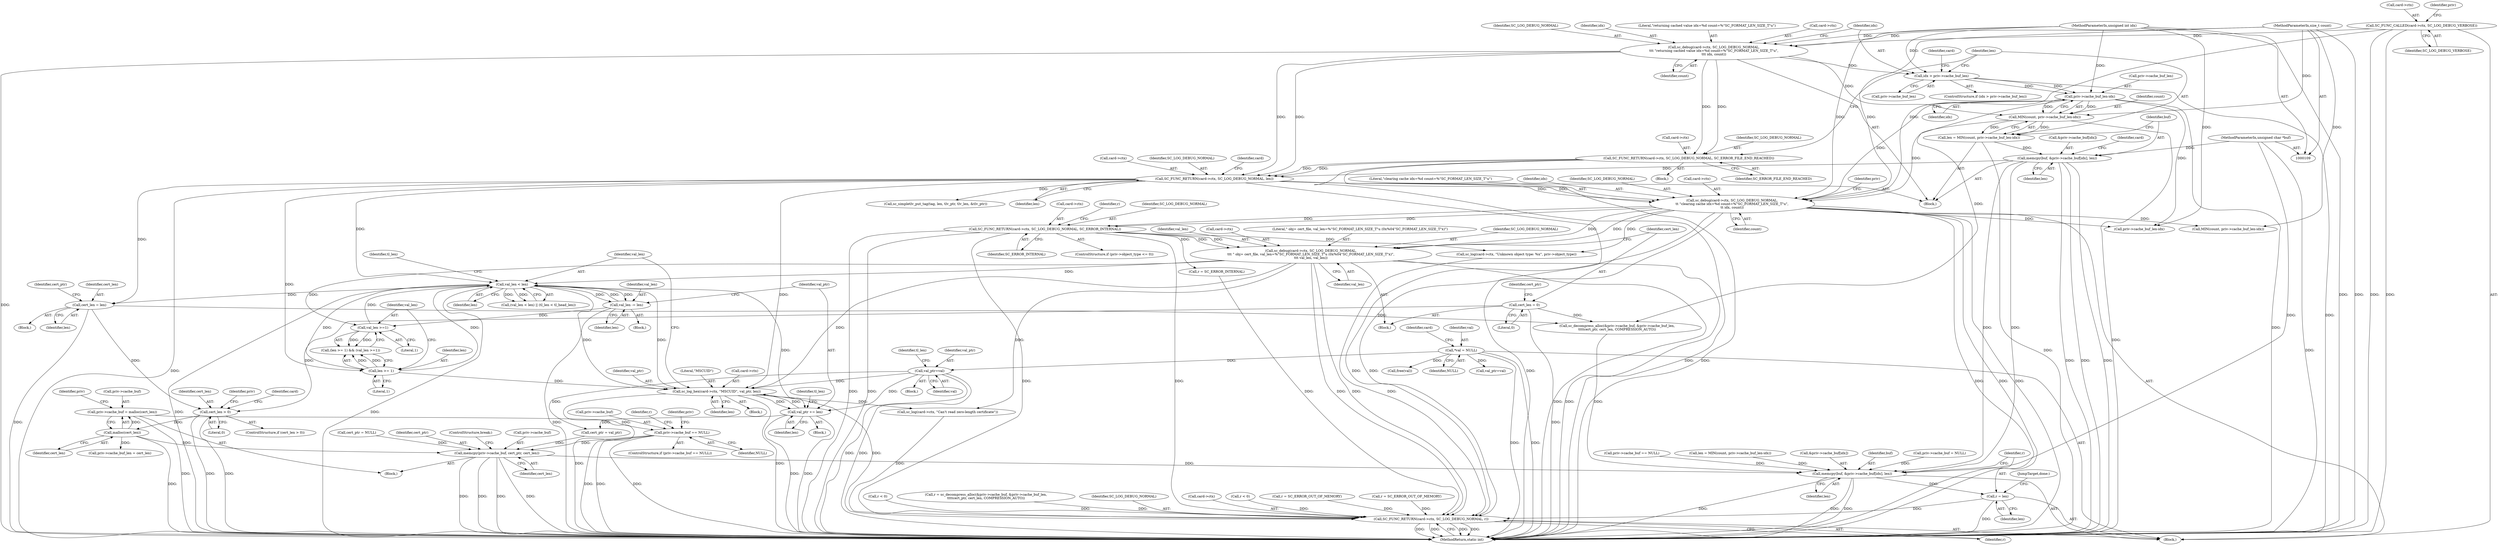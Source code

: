 digraph "0_OpenSC_8fe377e93b4b56060e5bbfb6f3142ceaeca744fa_3@API" {
"1000535" [label="(Call,priv->cache_buf = malloc(cert_len))"];
"1000539" [label="(Call,malloc(cert_len))"];
"1000531" [label="(Call,cert_len > 0)"];
"1000459" [label="(Call,cert_len = len)"];
"1000195" [label="(Call,SC_FUNC_RETURN(card->ctx, SC_LOG_DEBUG_NORMAL, len))"];
"1000171" [label="(Call,SC_FUNC_RETURN(card->ctx, SC_LOG_DEBUG_NORMAL, SC_ERROR_FILE_END_REACHED))"];
"1000156" [label="(Call,sc_debug(card->ctx, SC_LOG_DEBUG_NORMAL,\n\t\t\t \"returning cached value idx=%d count=%\"SC_FORMAT_LEN_SIZE_T\"u\",\n\t\t\t idx, count))"];
"1000146" [label="(Call,SC_FUNC_CALLED(card->ctx, SC_LOG_DEBUG_VERBOSE))"];
"1000111" [label="(MethodParameterIn,unsigned int idx)"];
"1000113" [label="(MethodParameterIn,size_t count)"];
"1000186" [label="(Call,memcpy(buf, &priv->cache_buf[idx], len))"];
"1000112" [label="(MethodParameterIn,unsigned char *buf)"];
"1000177" [label="(Call,len = MIN(count, priv->cache_buf_len-idx))"];
"1000179" [label="(Call,MIN(count, priv->cache_buf_len-idx))"];
"1000181" [label="(Call,priv->cache_buf_len-idx)"];
"1000165" [label="(Call,idx > priv->cache_buf_len)"];
"1000497" [label="(Call,val_len < len)"];
"1000394" [label="(Call,sc_debug(card->ctx, SC_LOG_DEBUG_NORMAL,\n\t\t\t \" obj= cert_file, val_len=%\"SC_FORMAT_LEN_SIZE_T\"u (0x%04\"SC_FORMAT_LEN_SIZE_T\"x)\",\n\t\t\t val_len, val_len))"];
"1000234" [label="(Call,SC_FUNC_RETURN(card->ctx, SC_LOG_DEBUG_NORMAL, SC_ERROR_INTERNAL))"];
"1000201" [label="(Call,sc_debug(card->ctx, SC_LOG_DEBUG_NORMAL,\n\t\t \"clearing cache idx=%d count=%\"SC_FORMAT_LEN_SIZE_T\"u\",\n\t\t idx, count))"];
"1000475" [label="(Call,val_len >=1)"];
"1000423" [label="(Call,val_len -= len)"];
"1000488" [label="(Call,sc_log_hex(card->ctx, \"MSCUID\", val_ptr, len))"];
"1000427" [label="(Call,val_ptr += len)"];
"1000416" [label="(Call,val_ptr=val)"];
"1000130" [label="(Call,*val = NULL)"];
"1000472" [label="(Call,len >= 1)"];
"1000402" [label="(Call,cert_len = 0)"];
"1000542" [label="(Call,priv->cache_buf == NULL)"];
"1000557" [label="(Call,memcpy(priv->cache_buf, cert_ptr, cert_len))"];
"1000600" [label="(Call,memcpy(buf, &priv->cache_buf[idx], len))"];
"1000609" [label="(Call,r = len)"];
"1000621" [label="(Call,SC_FUNC_RETURN(card->ctx, SC_LOG_DEBUG_NORMAL, r))"];
"1000611" [label="(Identifier,len)"];
"1000458" [label="(Block,)"];
"1000473" [label="(Identifier,len)"];
"1000549" [label="(Identifier,r)"];
"1000273" [label="(Block,)"];
"1000461" [label="(Identifier,len)"];
"1000188" [label="(Call,&priv->cache_buf[idx])"];
"1000622" [label="(Call,card->ctx)"];
"1000574" [label="(Call,sc_log(card->ctx, \"Unknown object type: %x\", priv->object_type))"];
"1000544" [label="(Identifier,priv)"];
"1000532" [label="(Identifier,cert_len)"];
"1000425" [label="(Identifier,len)"];
"1000205" [label="(Identifier,SC_LOG_DEBUG_NORMAL)"];
"1000199" [label="(Identifier,SC_LOG_DEBUG_NORMAL)"];
"1000194" [label="(Identifier,len)"];
"1000186" [label="(Call,memcpy(buf, &priv->cache_buf[idx], len))"];
"1000235" [label="(Call,card->ctx)"];
"1000561" [label="(Identifier,cert_ptr)"];
"1000535" [label="(Call,priv->cache_buf = malloc(cert_len))"];
"1000426" [label="(Block,)"];
"1000537" [label="(Identifier,priv)"];
"1000208" [label="(Identifier,count)"];
"1000542" [label="(Call,priv->cache_buf == NULL)"];
"1000166" [label="(Identifier,idx)"];
"1000202" [label="(Call,card->ctx)"];
"1000595" [label="(Call,priv->cache_buf_len-idx)"];
"1000539" [label="(Call,malloc(cert_len))"];
"1000172" [label="(Call,card->ctx)"];
"1000287" [label="(Call,priv->cache_buf == NULL)"];
"1000211" [label="(Identifier,priv)"];
"1000619" [label="(Call,free(val))"];
"1000250" [label="(Call,r < 0)"];
"1000406" [label="(Identifier,cert_ptr)"];
"1000431" [label="(Identifier,tl_len)"];
"1000565" [label="(Call,sc_log(card->ctx, \"Can't read zero-length certificate\"))"];
"1000471" [label="(Call,(len >= 1) && (val_len >=1))"];
"1000514" [label="(Call,sc_decompress_alloc(&priv->cache_buf, &priv->cache_buf_len,\n\t\t\t\tcert_ptr, cert_len, COMPRESSION_AUTO))"];
"1000132" [label="(Identifier,NULL)"];
"1000293" [label="(Call,r = SC_ERROR_OUT_OF_MEMORY)"];
"1000131" [label="(Identifier,val)"];
"1000488" [label="(Call,sc_log_hex(card->ctx, \"MSCUID\", val_ptr, len))"];
"1000582" [label="(Call,r = SC_ERROR_INTERNAL)"];
"1000180" [label="(Identifier,count)"];
"1000412" [label="(Block,)"];
"1000534" [label="(Block,)"];
"1000239" [label="(Identifier,SC_ERROR_INTERNAL)"];
"1000241" [label="(Identifier,r)"];
"1000404" [label="(Literal,0)"];
"1000459" [label="(Call,cert_len = len)"];
"1000359" [label="(Call,sc_simpletlv_put_tag(tag, len, tlv_ptr, tlv_len, &tlv_ptr))"];
"1000200" [label="(Identifier,len)"];
"1000113" [label="(MethodParameterIn,size_t count)"];
"1000493" [label="(Identifier,val_ptr)"];
"1000181" [label="(Call,priv->cache_buf_len-idx)"];
"1000185" [label="(Identifier,idx)"];
"1000162" [label="(Identifier,idx)"];
"1000111" [label="(MethodParameterIn,unsigned int idx)"];
"1000429" [label="(Identifier,len)"];
"1000609" [label="(Call,r = len)"];
"1000497" [label="(Call,val_len < len)"];
"1000165" [label="(Call,idx > priv->cache_buf_len)"];
"1000308" [label="(Call,val_ptr=val)"];
"1000171" [label="(Call,SC_FUNC_RETURN(card->ctx, SC_LOG_DEBUG_NORMAL, SC_ERROR_FILE_END_REACHED))"];
"1000164" [label="(ControlStructure,if (idx > priv->cache_buf_len))"];
"1000395" [label="(Call,card->ctx)"];
"1000608" [label="(Identifier,len)"];
"1000163" [label="(Identifier,count)"];
"1000554" [label="(Identifier,priv)"];
"1000562" [label="(Identifier,cert_len)"];
"1000533" [label="(Literal,0)"];
"1000417" [label="(Identifier,val_ptr)"];
"1000394" [label="(Call,sc_debug(card->ctx, SC_LOG_DEBUG_NORMAL,\n\t\t\t \" obj= cert_file, val_len=%\"SC_FORMAT_LEN_SIZE_T\"u (0x%04\"SC_FORMAT_LEN_SIZE_T\"x)\",\n\t\t\t val_len, val_len))"];
"1000147" [label="(Call,card->ctx)"];
"1000177" [label="(Call,len = MIN(count, priv->cache_buf_len-idx))"];
"1000543" [label="(Call,priv->cache_buf)"];
"1000548" [label="(Call,r = SC_ERROR_OUT_OF_MEMORY)"];
"1000463" [label="(Identifier,cert_ptr)"];
"1000399" [label="(Literal,\" obj= cert_file, val_len=%\"SC_FORMAT_LEN_SIZE_T\"u (0x%04\"SC_FORMAT_LEN_SIZE_T\"x)\")"];
"1000401" [label="(Identifier,val_len)"];
"1000546" [label="(Identifier,NULL)"];
"1000402" [label="(Call,cert_len = 0)"];
"1000238" [label="(Identifier,SC_LOG_DEBUG_NORMAL)"];
"1000498" [label="(Identifier,val_len)"];
"1000423" [label="(Call,val_len -= len)"];
"1000472" [label="(Call,len >= 1)"];
"1000571" [label="(ControlStructure,break;)"];
"1000487" [label="(Block,)"];
"1000398" [label="(Identifier,SC_LOG_DEBUG_NORMAL)"];
"1000170" [label="(Block,)"];
"1000112" [label="(MethodParameterIn,unsigned char *buf)"];
"1000499" [label="(Identifier,len)"];
"1000400" [label="(Identifier,val_len)"];
"1000530" [label="(ControlStructure,if (cert_len > 0))"];
"1000627" [label="(MethodReturn,static int)"];
"1000540" [label="(Identifier,cert_len)"];
"1000492" [label="(Literal,\"MSCUID\")"];
"1000178" [label="(Identifier,len)"];
"1000416" [label="(Call,val_ptr=val)"];
"1000552" [label="(Call,priv->cache_buf_len = cert_len)"];
"1000496" [label="(Call,(val_len < len) || (tl_len < tl_head_len))"];
"1000206" [label="(Literal,\"clearing cache idx=%d count=%\"SC_FORMAT_LEN_SIZE_T\"u\")"];
"1000115" [label="(Block,)"];
"1000176" [label="(Identifier,SC_ERROR_FILE_END_REACHED)"];
"1000591" [label="(Call,len = MIN(count, priv->cache_buf_len-idx))"];
"1000203" [label="(Identifier,card)"];
"1000460" [label="(Identifier,cert_len)"];
"1000161" [label="(Literal,\"returning cached value idx=%d count=%\"SC_FORMAT_LEN_SIZE_T\"u\")"];
"1000602" [label="(Call,&priv->cache_buf[idx])"];
"1000150" [label="(Identifier,SC_LOG_DEBUG_VERBOSE)"];
"1000541" [label="(ControlStructure,if (priv->cache_buf == NULL))"];
"1000612" [label="(JumpTarget,done:)"];
"1000201" [label="(Call,sc_debug(card->ctx, SC_LOG_DEBUG_NORMAL,\n\t\t \"clearing cache idx=%d count=%\"SC_FORMAT_LEN_SIZE_T\"u\",\n\t\t idx, count))"];
"1000167" [label="(Call,priv->cache_buf_len)"];
"1000474" [label="(Literal,1)"];
"1000475" [label="(Call,val_len >=1)"];
"1000265" [label="(Call,r < 0)"];
"1000153" [label="(Identifier,priv)"];
"1000197" [label="(Identifier,card)"];
"1000531" [label="(Call,cert_len > 0)"];
"1000626" [label="(Identifier,r)"];
"1000157" [label="(Call,card->ctx)"];
"1000234" [label="(Call,SC_FUNC_RETURN(card->ctx, SC_LOG_DEBUG_NORMAL, SC_ERROR_INTERNAL))"];
"1000601" [label="(Identifier,buf)"];
"1000489" [label="(Call,card->ctx)"];
"1000621" [label="(Call,SC_FUNC_RETURN(card->ctx, SC_LOG_DEBUG_NORMAL, r))"];
"1000155" [label="(Block,)"];
"1000512" [label="(Call,r = sc_decompress_alloc(&priv->cache_buf, &priv->cache_buf_len,\n\t\t\t\tcert_ptr, cert_len, COMPRESSION_AUTO))"];
"1000501" [label="(Identifier,tl_len)"];
"1000187" [label="(Identifier,buf)"];
"1000148" [label="(Identifier,card)"];
"1000422" [label="(Block,)"];
"1000427" [label="(Call,val_ptr += len)"];
"1000218" [label="(Call,priv->cache_buf = NULL)"];
"1000207" [label="(Identifier,idx)"];
"1000403" [label="(Identifier,cert_len)"];
"1000420" [label="(Identifier,tl_len)"];
"1000228" [label="(ControlStructure,if (priv->object_type <= 0))"];
"1000536" [label="(Call,priv->cache_buf)"];
"1000196" [label="(Call,card->ctx)"];
"1000477" [label="(Literal,1)"];
"1000557" [label="(Call,memcpy(priv->cache_buf, cert_ptr, cert_len))"];
"1000462" [label="(Call,cert_ptr = val_ptr)"];
"1000418" [label="(Identifier,val)"];
"1000558" [label="(Call,priv->cache_buf)"];
"1000600" [label="(Call,memcpy(buf, &priv->cache_buf[idx], len))"];
"1000625" [label="(Identifier,SC_LOG_DEBUG_NORMAL)"];
"1000195" [label="(Call,SC_FUNC_RETURN(card->ctx, SC_LOG_DEBUG_NORMAL, len))"];
"1000405" [label="(Call,cert_ptr = NULL)"];
"1000173" [label="(Identifier,card)"];
"1000182" [label="(Call,priv->cache_buf_len)"];
"1000428" [label="(Identifier,val_ptr)"];
"1000610" [label="(Identifier,r)"];
"1000476" [label="(Identifier,val_len)"];
"1000156" [label="(Call,sc_debug(card->ctx, SC_LOG_DEBUG_NORMAL,\n\t\t\t \"returning cached value idx=%d count=%\"SC_FORMAT_LEN_SIZE_T\"u\",\n\t\t\t idx, count))"];
"1000593" [label="(Call,MIN(count, priv->cache_buf_len-idx))"];
"1000179" [label="(Call,MIN(count, priv->cache_buf_len-idx))"];
"1000424" [label="(Identifier,val_len)"];
"1000160" [label="(Identifier,SC_LOG_DEBUG_NORMAL)"];
"1000494" [label="(Identifier,len)"];
"1000175" [label="(Identifier,SC_LOG_DEBUG_NORMAL)"];
"1000146" [label="(Call,SC_FUNC_CALLED(card->ctx, SC_LOG_DEBUG_VERBOSE))"];
"1000130" [label="(Call,*val = NULL)"];
"1000567" [label="(Identifier,card)"];
"1000535" -> "1000534"  [label="AST: "];
"1000535" -> "1000539"  [label="CFG: "];
"1000536" -> "1000535"  [label="AST: "];
"1000539" -> "1000535"  [label="AST: "];
"1000544" -> "1000535"  [label="CFG: "];
"1000535" -> "1000627"  [label="DDG: "];
"1000539" -> "1000535"  [label="DDG: "];
"1000535" -> "1000542"  [label="DDG: "];
"1000539" -> "1000540"  [label="CFG: "];
"1000540" -> "1000539"  [label="AST: "];
"1000539" -> "1000627"  [label="DDG: "];
"1000531" -> "1000539"  [label="DDG: "];
"1000539" -> "1000552"  [label="DDG: "];
"1000539" -> "1000557"  [label="DDG: "];
"1000531" -> "1000530"  [label="AST: "];
"1000531" -> "1000533"  [label="CFG: "];
"1000532" -> "1000531"  [label="AST: "];
"1000533" -> "1000531"  [label="AST: "];
"1000537" -> "1000531"  [label="CFG: "];
"1000567" -> "1000531"  [label="CFG: "];
"1000531" -> "1000627"  [label="DDG: "];
"1000531" -> "1000627"  [label="DDG: "];
"1000459" -> "1000531"  [label="DDG: "];
"1000402" -> "1000531"  [label="DDG: "];
"1000459" -> "1000458"  [label="AST: "];
"1000459" -> "1000461"  [label="CFG: "];
"1000460" -> "1000459"  [label="AST: "];
"1000461" -> "1000459"  [label="AST: "];
"1000463" -> "1000459"  [label="CFG: "];
"1000459" -> "1000627"  [label="DDG: "];
"1000195" -> "1000459"  [label="DDG: "];
"1000497" -> "1000459"  [label="DDG: "];
"1000459" -> "1000514"  [label="DDG: "];
"1000195" -> "1000155"  [label="AST: "];
"1000195" -> "1000200"  [label="CFG: "];
"1000196" -> "1000195"  [label="AST: "];
"1000199" -> "1000195"  [label="AST: "];
"1000200" -> "1000195"  [label="AST: "];
"1000203" -> "1000195"  [label="CFG: "];
"1000195" -> "1000627"  [label="DDG: "];
"1000195" -> "1000627"  [label="DDG: "];
"1000171" -> "1000195"  [label="DDG: "];
"1000171" -> "1000195"  [label="DDG: "];
"1000156" -> "1000195"  [label="DDG: "];
"1000156" -> "1000195"  [label="DDG: "];
"1000186" -> "1000195"  [label="DDG: "];
"1000195" -> "1000201"  [label="DDG: "];
"1000195" -> "1000201"  [label="DDG: "];
"1000195" -> "1000359"  [label="DDG: "];
"1000195" -> "1000472"  [label="DDG: "];
"1000195" -> "1000488"  [label="DDG: "];
"1000195" -> "1000497"  [label="DDG: "];
"1000171" -> "1000170"  [label="AST: "];
"1000171" -> "1000176"  [label="CFG: "];
"1000172" -> "1000171"  [label="AST: "];
"1000175" -> "1000171"  [label="AST: "];
"1000176" -> "1000171"  [label="AST: "];
"1000178" -> "1000171"  [label="CFG: "];
"1000171" -> "1000627"  [label="DDG: "];
"1000171" -> "1000627"  [label="DDG: "];
"1000156" -> "1000171"  [label="DDG: "];
"1000156" -> "1000171"  [label="DDG: "];
"1000156" -> "1000155"  [label="AST: "];
"1000156" -> "1000163"  [label="CFG: "];
"1000157" -> "1000156"  [label="AST: "];
"1000160" -> "1000156"  [label="AST: "];
"1000161" -> "1000156"  [label="AST: "];
"1000162" -> "1000156"  [label="AST: "];
"1000163" -> "1000156"  [label="AST: "];
"1000166" -> "1000156"  [label="CFG: "];
"1000156" -> "1000627"  [label="DDG: "];
"1000146" -> "1000156"  [label="DDG: "];
"1000111" -> "1000156"  [label="DDG: "];
"1000113" -> "1000156"  [label="DDG: "];
"1000156" -> "1000165"  [label="DDG: "];
"1000156" -> "1000179"  [label="DDG: "];
"1000146" -> "1000115"  [label="AST: "];
"1000146" -> "1000150"  [label="CFG: "];
"1000147" -> "1000146"  [label="AST: "];
"1000150" -> "1000146"  [label="AST: "];
"1000153" -> "1000146"  [label="CFG: "];
"1000146" -> "1000627"  [label="DDG: "];
"1000146" -> "1000627"  [label="DDG: "];
"1000146" -> "1000201"  [label="DDG: "];
"1000111" -> "1000109"  [label="AST: "];
"1000111" -> "1000627"  [label="DDG: "];
"1000111" -> "1000165"  [label="DDG: "];
"1000111" -> "1000181"  [label="DDG: "];
"1000111" -> "1000201"  [label="DDG: "];
"1000111" -> "1000595"  [label="DDG: "];
"1000113" -> "1000109"  [label="AST: "];
"1000113" -> "1000627"  [label="DDG: "];
"1000113" -> "1000179"  [label="DDG: "];
"1000113" -> "1000201"  [label="DDG: "];
"1000113" -> "1000593"  [label="DDG: "];
"1000186" -> "1000155"  [label="AST: "];
"1000186" -> "1000194"  [label="CFG: "];
"1000187" -> "1000186"  [label="AST: "];
"1000188" -> "1000186"  [label="AST: "];
"1000194" -> "1000186"  [label="AST: "];
"1000197" -> "1000186"  [label="CFG: "];
"1000186" -> "1000627"  [label="DDG: "];
"1000186" -> "1000627"  [label="DDG: "];
"1000186" -> "1000627"  [label="DDG: "];
"1000112" -> "1000186"  [label="DDG: "];
"1000177" -> "1000186"  [label="DDG: "];
"1000186" -> "1000600"  [label="DDG: "];
"1000186" -> "1000600"  [label="DDG: "];
"1000112" -> "1000109"  [label="AST: "];
"1000112" -> "1000627"  [label="DDG: "];
"1000112" -> "1000600"  [label="DDG: "];
"1000177" -> "1000155"  [label="AST: "];
"1000177" -> "1000179"  [label="CFG: "];
"1000178" -> "1000177"  [label="AST: "];
"1000179" -> "1000177"  [label="AST: "];
"1000187" -> "1000177"  [label="CFG: "];
"1000177" -> "1000627"  [label="DDG: "];
"1000179" -> "1000177"  [label="DDG: "];
"1000179" -> "1000177"  [label="DDG: "];
"1000179" -> "1000181"  [label="CFG: "];
"1000180" -> "1000179"  [label="AST: "];
"1000181" -> "1000179"  [label="AST: "];
"1000179" -> "1000627"  [label="DDG: "];
"1000181" -> "1000179"  [label="DDG: "];
"1000181" -> "1000179"  [label="DDG: "];
"1000179" -> "1000201"  [label="DDG: "];
"1000181" -> "1000185"  [label="CFG: "];
"1000182" -> "1000181"  [label="AST: "];
"1000185" -> "1000181"  [label="AST: "];
"1000181" -> "1000627"  [label="DDG: "];
"1000165" -> "1000181"  [label="DDG: "];
"1000165" -> "1000181"  [label="DDG: "];
"1000181" -> "1000201"  [label="DDG: "];
"1000181" -> "1000514"  [label="DDG: "];
"1000181" -> "1000595"  [label="DDG: "];
"1000165" -> "1000164"  [label="AST: "];
"1000165" -> "1000167"  [label="CFG: "];
"1000166" -> "1000165"  [label="AST: "];
"1000167" -> "1000165"  [label="AST: "];
"1000173" -> "1000165"  [label="CFG: "];
"1000178" -> "1000165"  [label="CFG: "];
"1000165" -> "1000627"  [label="DDG: "];
"1000497" -> "1000496"  [label="AST: "];
"1000497" -> "1000499"  [label="CFG: "];
"1000498" -> "1000497"  [label="AST: "];
"1000499" -> "1000497"  [label="AST: "];
"1000501" -> "1000497"  [label="CFG: "];
"1000496" -> "1000497"  [label="CFG: "];
"1000497" -> "1000627"  [label="DDG: "];
"1000497" -> "1000627"  [label="DDG: "];
"1000497" -> "1000423"  [label="DDG: "];
"1000497" -> "1000423"  [label="DDG: "];
"1000497" -> "1000427"  [label="DDG: "];
"1000497" -> "1000472"  [label="DDG: "];
"1000497" -> "1000488"  [label="DDG: "];
"1000497" -> "1000496"  [label="DDG: "];
"1000497" -> "1000496"  [label="DDG: "];
"1000394" -> "1000497"  [label="DDG: "];
"1000475" -> "1000497"  [label="DDG: "];
"1000423" -> "1000497"  [label="DDG: "];
"1000488" -> "1000497"  [label="DDG: "];
"1000472" -> "1000497"  [label="DDG: "];
"1000394" -> "1000273"  [label="AST: "];
"1000394" -> "1000401"  [label="CFG: "];
"1000395" -> "1000394"  [label="AST: "];
"1000398" -> "1000394"  [label="AST: "];
"1000399" -> "1000394"  [label="AST: "];
"1000400" -> "1000394"  [label="AST: "];
"1000401" -> "1000394"  [label="AST: "];
"1000403" -> "1000394"  [label="CFG: "];
"1000394" -> "1000627"  [label="DDG: "];
"1000394" -> "1000627"  [label="DDG: "];
"1000234" -> "1000394"  [label="DDG: "];
"1000234" -> "1000394"  [label="DDG: "];
"1000201" -> "1000394"  [label="DDG: "];
"1000201" -> "1000394"  [label="DDG: "];
"1000394" -> "1000475"  [label="DDG: "];
"1000394" -> "1000488"  [label="DDG: "];
"1000394" -> "1000565"  [label="DDG: "];
"1000394" -> "1000621"  [label="DDG: "];
"1000394" -> "1000621"  [label="DDG: "];
"1000234" -> "1000228"  [label="AST: "];
"1000234" -> "1000239"  [label="CFG: "];
"1000235" -> "1000234"  [label="AST: "];
"1000238" -> "1000234"  [label="AST: "];
"1000239" -> "1000234"  [label="AST: "];
"1000241" -> "1000234"  [label="CFG: "];
"1000234" -> "1000627"  [label="DDG: "];
"1000234" -> "1000627"  [label="DDG: "];
"1000201" -> "1000234"  [label="DDG: "];
"1000201" -> "1000234"  [label="DDG: "];
"1000234" -> "1000574"  [label="DDG: "];
"1000234" -> "1000582"  [label="DDG: "];
"1000234" -> "1000621"  [label="DDG: "];
"1000234" -> "1000621"  [label="DDG: "];
"1000201" -> "1000115"  [label="AST: "];
"1000201" -> "1000208"  [label="CFG: "];
"1000202" -> "1000201"  [label="AST: "];
"1000205" -> "1000201"  [label="AST: "];
"1000206" -> "1000201"  [label="AST: "];
"1000207" -> "1000201"  [label="AST: "];
"1000208" -> "1000201"  [label="AST: "];
"1000211" -> "1000201"  [label="CFG: "];
"1000201" -> "1000627"  [label="DDG: "];
"1000201" -> "1000627"  [label="DDG: "];
"1000201" -> "1000627"  [label="DDG: "];
"1000201" -> "1000574"  [label="DDG: "];
"1000201" -> "1000593"  [label="DDG: "];
"1000201" -> "1000595"  [label="DDG: "];
"1000201" -> "1000621"  [label="DDG: "];
"1000201" -> "1000621"  [label="DDG: "];
"1000475" -> "1000471"  [label="AST: "];
"1000475" -> "1000477"  [label="CFG: "];
"1000476" -> "1000475"  [label="AST: "];
"1000477" -> "1000475"  [label="AST: "];
"1000471" -> "1000475"  [label="CFG: "];
"1000475" -> "1000471"  [label="DDG: "];
"1000475" -> "1000471"  [label="DDG: "];
"1000423" -> "1000475"  [label="DDG: "];
"1000423" -> "1000422"  [label="AST: "];
"1000423" -> "1000425"  [label="CFG: "];
"1000424" -> "1000423"  [label="AST: "];
"1000425" -> "1000423"  [label="AST: "];
"1000428" -> "1000423"  [label="CFG: "];
"1000423" -> "1000627"  [label="DDG: "];
"1000488" -> "1000487"  [label="AST: "];
"1000488" -> "1000494"  [label="CFG: "];
"1000489" -> "1000488"  [label="AST: "];
"1000492" -> "1000488"  [label="AST: "];
"1000493" -> "1000488"  [label="AST: "];
"1000494" -> "1000488"  [label="AST: "];
"1000498" -> "1000488"  [label="CFG: "];
"1000488" -> "1000627"  [label="DDG: "];
"1000488" -> "1000627"  [label="DDG: "];
"1000488" -> "1000427"  [label="DDG: "];
"1000427" -> "1000488"  [label="DDG: "];
"1000416" -> "1000488"  [label="DDG: "];
"1000472" -> "1000488"  [label="DDG: "];
"1000488" -> "1000565"  [label="DDG: "];
"1000488" -> "1000621"  [label="DDG: "];
"1000427" -> "1000426"  [label="AST: "];
"1000427" -> "1000429"  [label="CFG: "];
"1000428" -> "1000427"  [label="AST: "];
"1000429" -> "1000427"  [label="AST: "];
"1000431" -> "1000427"  [label="CFG: "];
"1000427" -> "1000627"  [label="DDG: "];
"1000427" -> "1000627"  [label="DDG: "];
"1000416" -> "1000427"  [label="DDG: "];
"1000427" -> "1000462"  [label="DDG: "];
"1000416" -> "1000412"  [label="AST: "];
"1000416" -> "1000418"  [label="CFG: "];
"1000417" -> "1000416"  [label="AST: "];
"1000418" -> "1000416"  [label="AST: "];
"1000420" -> "1000416"  [label="CFG: "];
"1000416" -> "1000627"  [label="DDG: "];
"1000416" -> "1000627"  [label="DDG: "];
"1000130" -> "1000416"  [label="DDG: "];
"1000416" -> "1000462"  [label="DDG: "];
"1000130" -> "1000115"  [label="AST: "];
"1000130" -> "1000132"  [label="CFG: "];
"1000131" -> "1000130"  [label="AST: "];
"1000132" -> "1000130"  [label="AST: "];
"1000148" -> "1000130"  [label="CFG: "];
"1000130" -> "1000627"  [label="DDG: "];
"1000130" -> "1000627"  [label="DDG: "];
"1000130" -> "1000308"  [label="DDG: "];
"1000130" -> "1000619"  [label="DDG: "];
"1000472" -> "1000471"  [label="AST: "];
"1000472" -> "1000474"  [label="CFG: "];
"1000473" -> "1000472"  [label="AST: "];
"1000474" -> "1000472"  [label="AST: "];
"1000476" -> "1000472"  [label="CFG: "];
"1000471" -> "1000472"  [label="CFG: "];
"1000472" -> "1000471"  [label="DDG: "];
"1000472" -> "1000471"  [label="DDG: "];
"1000402" -> "1000273"  [label="AST: "];
"1000402" -> "1000404"  [label="CFG: "];
"1000403" -> "1000402"  [label="AST: "];
"1000404" -> "1000402"  [label="AST: "];
"1000406" -> "1000402"  [label="CFG: "];
"1000402" -> "1000627"  [label="DDG: "];
"1000402" -> "1000514"  [label="DDG: "];
"1000542" -> "1000541"  [label="AST: "];
"1000542" -> "1000546"  [label="CFG: "];
"1000543" -> "1000542"  [label="AST: "];
"1000546" -> "1000542"  [label="AST: "];
"1000549" -> "1000542"  [label="CFG: "];
"1000554" -> "1000542"  [label="CFG: "];
"1000542" -> "1000627"  [label="DDG: "];
"1000542" -> "1000627"  [label="DDG: "];
"1000542" -> "1000627"  [label="DDG: "];
"1000542" -> "1000557"  [label="DDG: "];
"1000557" -> "1000534"  [label="AST: "];
"1000557" -> "1000562"  [label="CFG: "];
"1000558" -> "1000557"  [label="AST: "];
"1000561" -> "1000557"  [label="AST: "];
"1000562" -> "1000557"  [label="AST: "];
"1000571" -> "1000557"  [label="CFG: "];
"1000557" -> "1000627"  [label="DDG: "];
"1000557" -> "1000627"  [label="DDG: "];
"1000557" -> "1000627"  [label="DDG: "];
"1000557" -> "1000627"  [label="DDG: "];
"1000462" -> "1000557"  [label="DDG: "];
"1000405" -> "1000557"  [label="DDG: "];
"1000557" -> "1000600"  [label="DDG: "];
"1000600" -> "1000115"  [label="AST: "];
"1000600" -> "1000608"  [label="CFG: "];
"1000601" -> "1000600"  [label="AST: "];
"1000602" -> "1000600"  [label="AST: "];
"1000608" -> "1000600"  [label="AST: "];
"1000610" -> "1000600"  [label="CFG: "];
"1000600" -> "1000627"  [label="DDG: "];
"1000600" -> "1000627"  [label="DDG: "];
"1000600" -> "1000627"  [label="DDG: "];
"1000218" -> "1000600"  [label="DDG: "];
"1000514" -> "1000600"  [label="DDG: "];
"1000287" -> "1000600"  [label="DDG: "];
"1000591" -> "1000600"  [label="DDG: "];
"1000600" -> "1000609"  [label="DDG: "];
"1000609" -> "1000115"  [label="AST: "];
"1000609" -> "1000611"  [label="CFG: "];
"1000610" -> "1000609"  [label="AST: "];
"1000611" -> "1000609"  [label="AST: "];
"1000612" -> "1000609"  [label="CFG: "];
"1000609" -> "1000627"  [label="DDG: "];
"1000609" -> "1000621"  [label="DDG: "];
"1000621" -> "1000115"  [label="AST: "];
"1000621" -> "1000626"  [label="CFG: "];
"1000622" -> "1000621"  [label="AST: "];
"1000625" -> "1000621"  [label="AST: "];
"1000626" -> "1000621"  [label="AST: "];
"1000627" -> "1000621"  [label="CFG: "];
"1000621" -> "1000627"  [label="DDG: "];
"1000621" -> "1000627"  [label="DDG: "];
"1000621" -> "1000627"  [label="DDG: "];
"1000621" -> "1000627"  [label="DDG: "];
"1000574" -> "1000621"  [label="DDG: "];
"1000565" -> "1000621"  [label="DDG: "];
"1000250" -> "1000621"  [label="DDG: "];
"1000293" -> "1000621"  [label="DDG: "];
"1000512" -> "1000621"  [label="DDG: "];
"1000582" -> "1000621"  [label="DDG: "];
"1000265" -> "1000621"  [label="DDG: "];
"1000548" -> "1000621"  [label="DDG: "];
}
